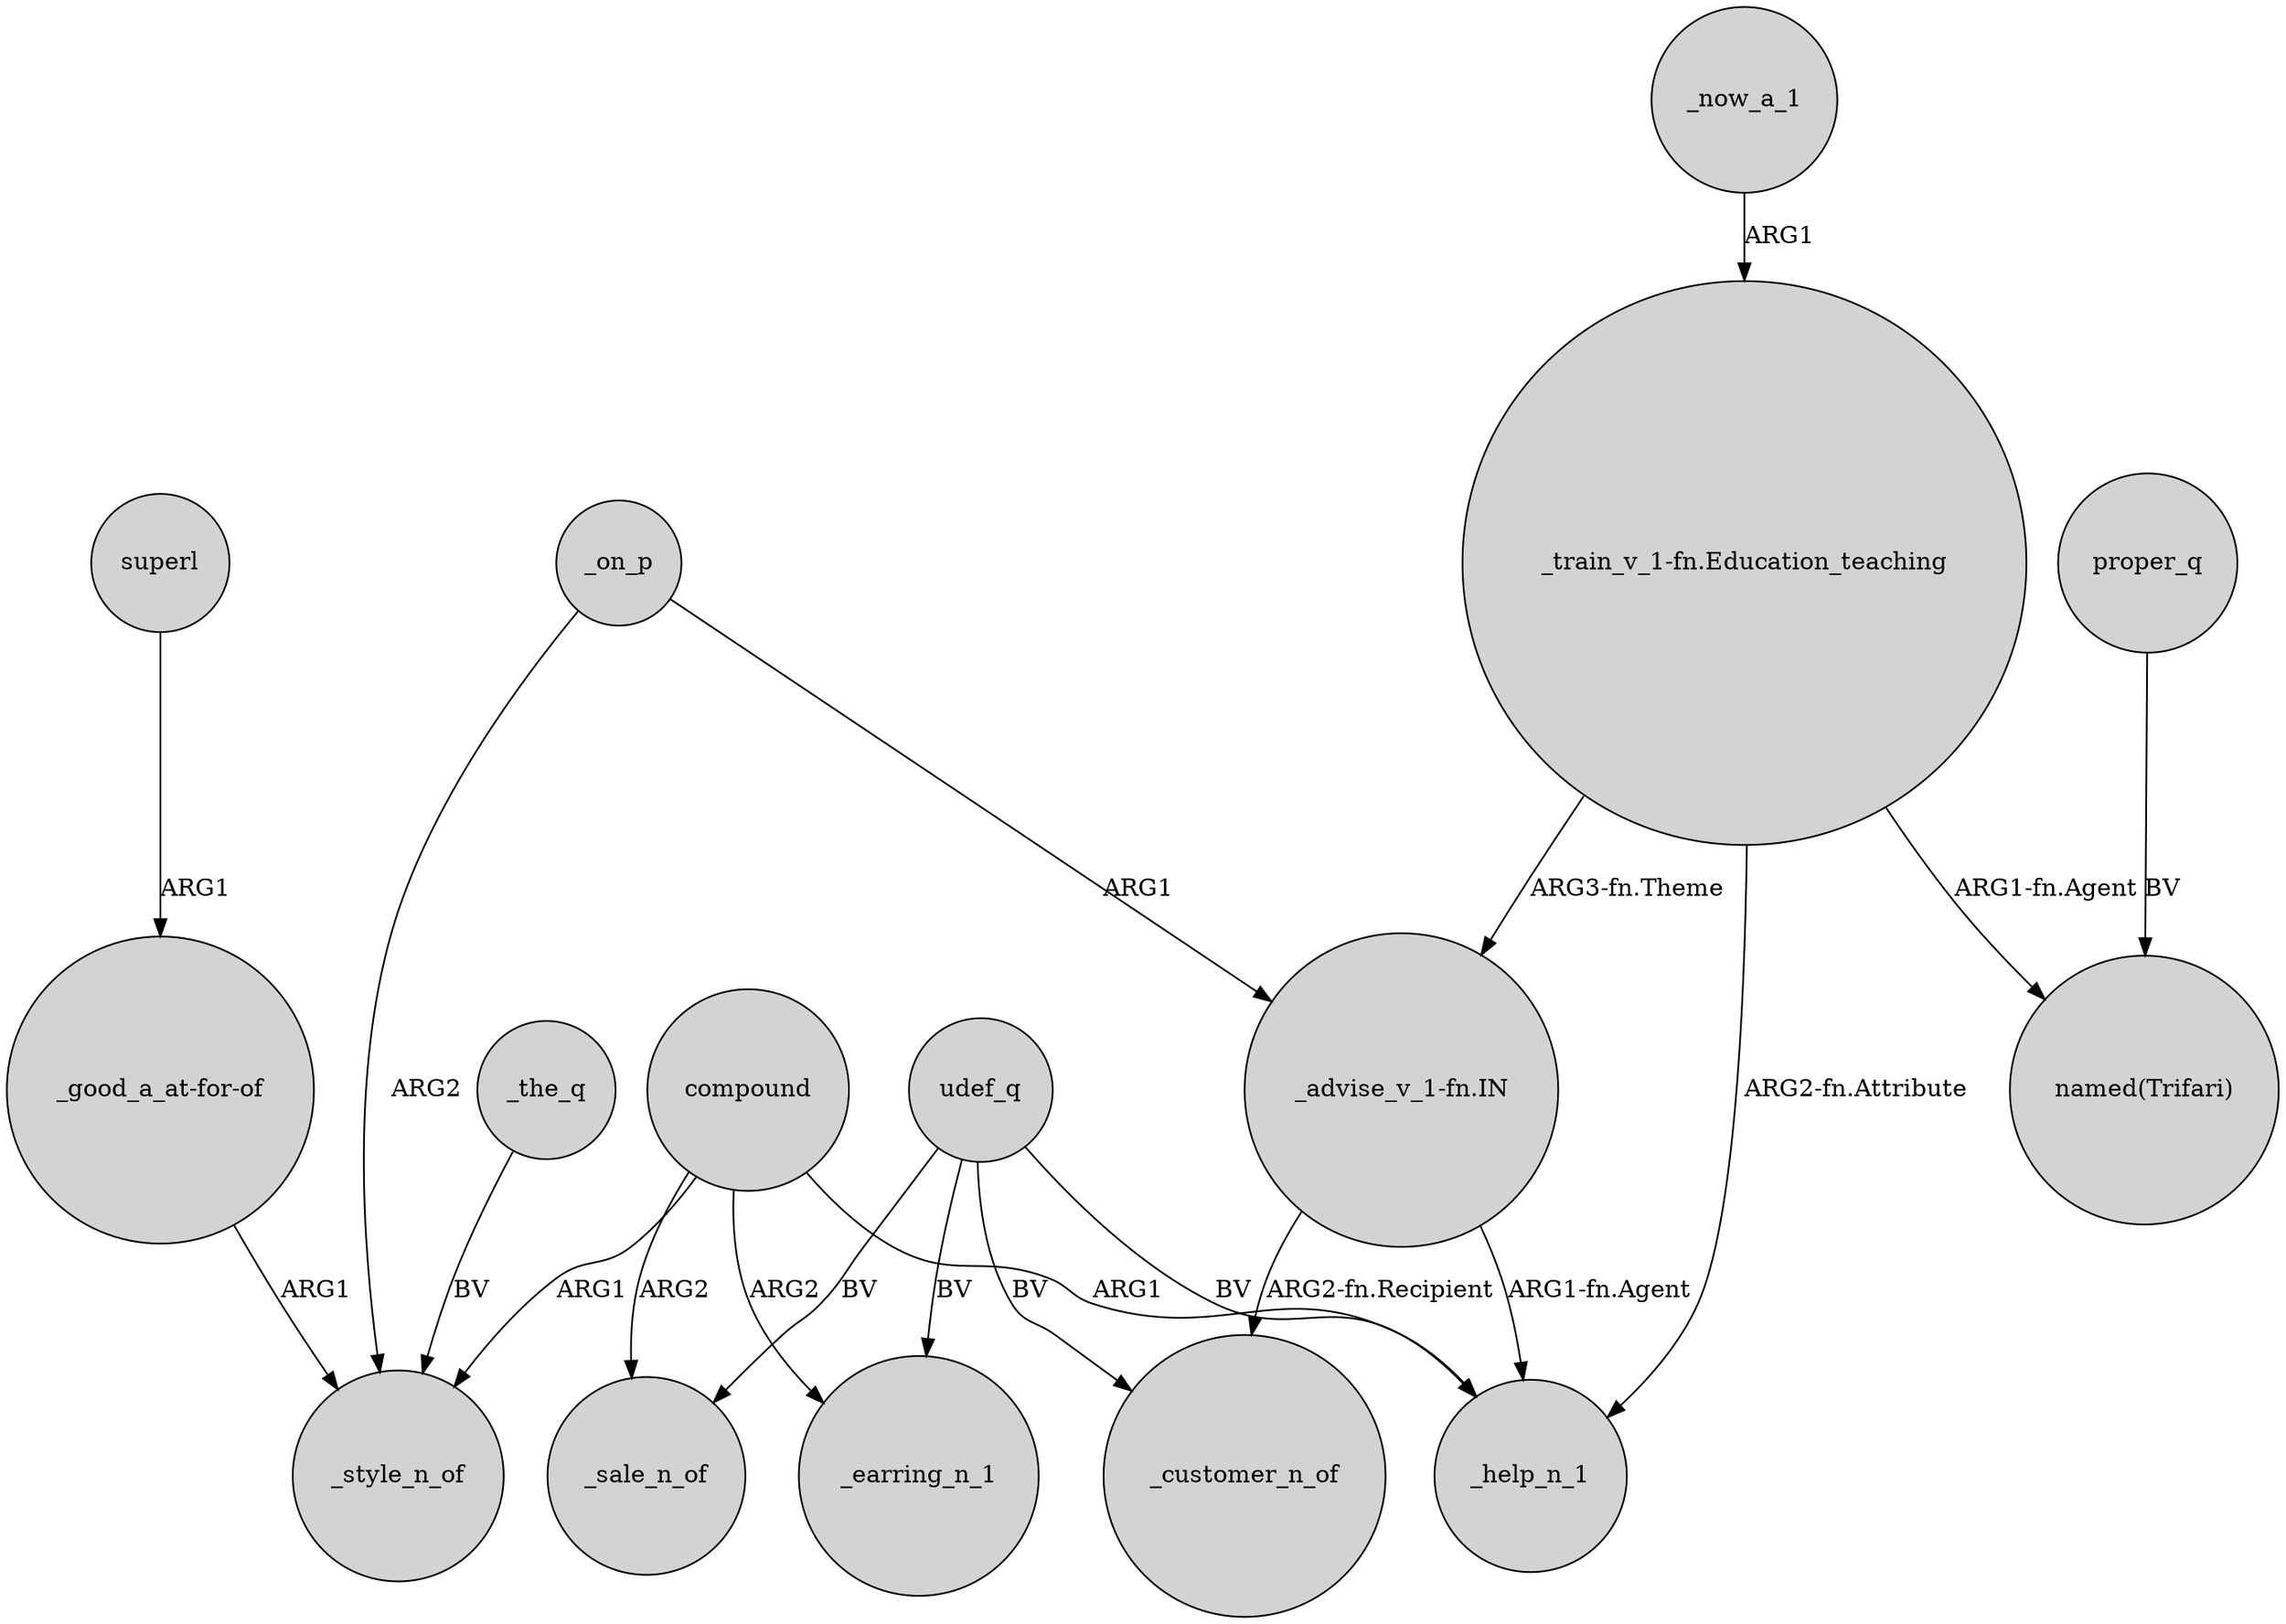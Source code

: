 digraph {
	node [shape=circle style=filled]
	_on_p -> _style_n_of [label=ARG2]
	proper_q -> "named(Trifari)" [label=BV]
	compound -> _earring_n_1 [label=ARG2]
	udef_q -> _earring_n_1 [label=BV]
	compound -> _style_n_of [label=ARG1]
	compound -> _help_n_1 [label=ARG1]
	"_advise_v_1-fn.IN" -> _help_n_1 [label="ARG1-fn.Agent"]
	"_train_v_1-fn.Education_teaching" -> _help_n_1 [label="ARG2-fn.Attribute"]
	"_train_v_1-fn.Education_teaching" -> "named(Trifari)" [label="ARG1-fn.Agent"]
	"_train_v_1-fn.Education_teaching" -> "_advise_v_1-fn.IN" [label="ARG3-fn.Theme"]
	_now_a_1 -> "_train_v_1-fn.Education_teaching" [label=ARG1]
	"_advise_v_1-fn.IN" -> _customer_n_of [label="ARG2-fn.Recipient"]
	compound -> _sale_n_of [label=ARG2]
	superl -> "_good_a_at-for-of" [label=ARG1]
	"_good_a_at-for-of" -> _style_n_of [label=ARG1]
	udef_q -> _customer_n_of [label=BV]
	udef_q -> _help_n_1 [label=BV]
	udef_q -> _sale_n_of [label=BV]
	_the_q -> _style_n_of [label=BV]
	_on_p -> "_advise_v_1-fn.IN" [label=ARG1]
}
